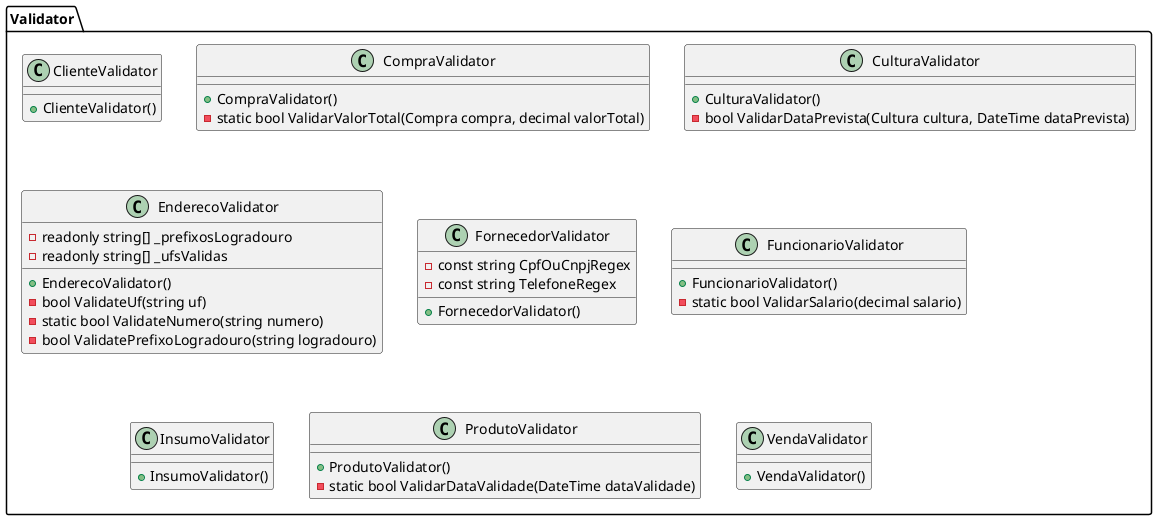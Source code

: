 @startuml Validator

package Validator
{
    class ClienteValidator
    {
        + ClienteValidator()
    }

    class CompraValidator
    {
        + CompraValidator()
        - static bool ValidarValorTotal(Compra compra, decimal valorTotal)
    }

    class CulturaValidator
    {
        + CulturaValidator()
        - bool ValidarDataPrevista(Cultura cultura, DateTime dataPrevista)
    }

    class EnderecoValidator
    {
        - readonly string[] _prefixosLogradouro
        - readonly string[] _ufsValidas
        + EnderecoValidator()
        - bool ValidateUf(string uf)
        - static bool ValidateNumero(string numero)
        - bool ValidatePrefixoLogradouro(string logradouro)
    }

    class FornecedorValidator
    {
        - const string CpfOuCnpjRegex
        - const string TelefoneRegex
        + FornecedorValidator()
    }

    class FuncionarioValidator
    {
        + FuncionarioValidator()
        - static bool ValidarSalario(decimal salario)
    }

    class InsumoValidator
    {
        + InsumoValidator()
    }

    class ProdutoValidator
    {
        + ProdutoValidator()
        - static bool ValidarDataValidade(DateTime dataValidade)
    }

    class VendaValidator
    {
        + VendaValidator()
    }
}



@enduml